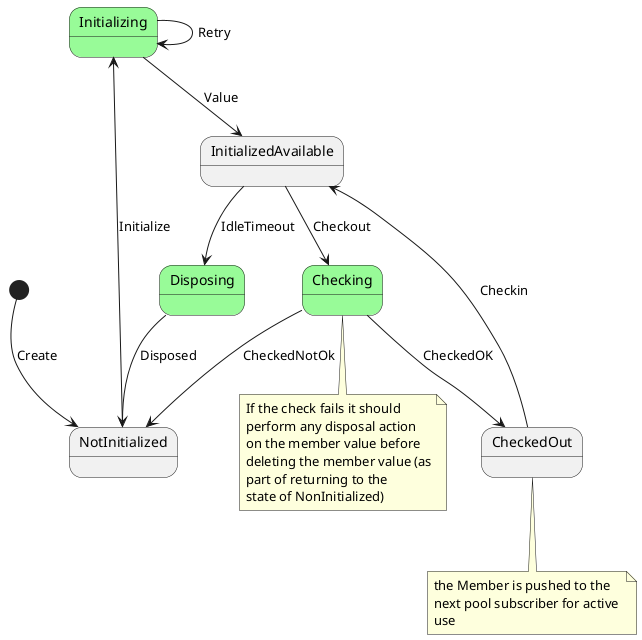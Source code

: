 @startuml

state Initializing #palegreen {
}
state Checking #palegreen {
}
state Disposing #palegreen {
}

[*] --> NotInitialized: Create
NotInitialized --> Initializing: Initialize
Initializing --> InitializedAvailable: Value
Initializing --> Initializing: Retry
InitializedAvailable --> Checking: Checkout
Checking --> NotInitialized: CheckedNotOk
Checking --> CheckedOut: CheckedOK
InitializedAvailable --> Disposing: IdleTimeout 
Disposing --> NotInitialized: Disposed
CheckedOut --> InitializedAvailable: Checkin

note bottom of Checking
  If the check fails it should
  perform any disposal action
  on the member value before 
  deleting the member value (as
  part of returning to the 
  state of NonInitialized)
end note

note bottom of CheckedOut
  the Member is pushed to the 
  next pool subscriber for active 
  use
end note

@enduml

